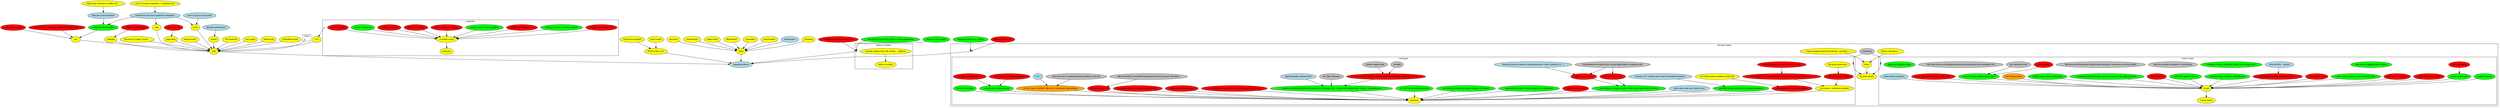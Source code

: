 digraph testmap {
graph [fontname=arial, overlap=false, compound=true, concentrate=true, overlap=false, fontsize=11];
node [fontname=arial, fontsize=11];
1270111277220380783 [label="overkill currently",fillcolor=red, style=filled]
subgraph cluster_1270111268064547092{
label="Viewer";
1270111268064547092 [label="map_Viewer", shape=point, style=filled, fillcolor=blue];
}
152789661277116954394 [label="website",fillcolor=yellow, style=filled]
1270111277211122350 [label="Shouldnt we want close compendium integration?",fillcolor=lightblue, style=filled]
1270111277210730698 [label="mailboxes are full enough",fillcolor=red, style=filled]
152789661277143707682 [label="integration and maintenance overhead",fillcolor=red, style=filled]
subgraph cluster_1270111277209805280{
label="Bottom up solution";
1270111277209805280 [label="map_Bottom up solution", shape=point, style=filled, fillcolor=blue];
152789661277143698525 [label="Bottom up solution",fillcolor=yellow, style=filled]
1270111277220499413 [label="separate installs of blog, wiki, website, ... platforms",fillcolor=yellow, style=filled]
}
1270111277211119814 [label="What kind of documentation?",fillcolor=lightblue, style=filled]
152789661277117284183 [label="wiki",fillcolor=yellow, style=filled]
152789661277117296903 [label="mailinglist",fillcolor=yellow, style=filled]
152789661277116980209 [label="distinction public/private?",fillcolor=lightblue, style=filled]
1270111277211559137 [label="proof of concept compendium -> mediawiki exists",fillcolor=yellow, style=filled]
152789661277117415677 [label="Tools",fillcolor=yellow, style=filled]
152789661277115950855 [label="Supporting software",fillcolor=lightblue, style=filled]
152789661282122594525 [label="authentication?",fillcolor=lightblue, style=filled]
152789661277117527263 [label="file server for images, movies, ...",fillcolor=yellow, style=filled]
152789661277149215195 [label="monitoring",fillcolor=yellow, style=filled]
152789661277117289684 [label="forum",fillcolor=yellow, style=filled]
152789661277117172379 [label="discussion",fillcolor=yellow, style=filled]
152789661281434806936 [label="more efficient if just need a couple of loosely coupled tools",fillcolor=green, style=filled]
1270111277211185973 [label="including the sysadmin",fillcolor=yellow, style=filled]
152789661277117183504 [label="communication",fillcolor=yellow, style=filled]
152789661281622573232 [label="quality control",fillcolor=yellow, style=filled]
152789661277117163581 [label="dissemination",fillcolor=yellow, style=filled]
1270111277210550396 [label="integrated systems (e.g., backup)",fillcolor=green, style=filled]
1270111277210566972 [label="most out of every feature",fillcolor=green, style=filled]
152789661277116944597 [label="VCS",fillcolor=yellow, style=filled]
152789661277149161925 [label="PEOPLE ARE LAZY",fillcolor=yellow, style=filled]
152789661277115968450 [label="Tasks",fillcolor=yellow, style=filled]
152789661277143667867 [label="allround, great at little",fillcolor=red, style=filled]
1270111277211187861 [label="keep it simple",fillcolor=yellow, style=filled]
152789661277117074106 [label="coordination",fillcolor=yellow, style=filled]
152789661277149227070 [label="backup solution",fillcolor=yellow, style=filled]
1270111277220361439 [label="bugtracking",fillcolor=yellow, style=filled]
152789661277147686775 [label="blog",fillcolor=yellow, style=filled]
1270111277210799482 [label="stewardship essential !",fillcolor=red, style=filled]
1270111277220215016 [label="Test framework",fillcolor=yellow, style=filled]
152789661277149118422 [label="burn graphs",fillcolor=yellow, style=filled]
1270111268060795648 [label="rationale tool",fillcolor=yellow, style=filled]
152789661277117154362 [label="documentation",fillcolor=yellow, style=filled]
152789661280915974195 [label="readme type instructions, workflow info, ...",fillcolor=yellow, style=filled]
152789661281434737055 [label="hard to get stuff out of (e.g., people like a linear manual)",fillcolor=red, style=filled]
1270111277210701563 [label="forum no real use at this point?",fillcolor=lightblue, style=filled]
subgraph cluster_152789661278594161350{
label="Subversion";
152789661278594161350 [label="map_Subversion", shape=point, style=filled, fillcolor=blue];
152789661278594199509 [label="inefficient with diskspace (2x)",fillcolor=red, style=filled]
152789661278594482019 [label="access anywhere, from any platform",fillcolor=green, style=filled]
152789661278594313895 [label="tedious moving and renaming",fillcolor=red, style=filled]
152789661278594934653 [label="will not detect disk rot",fillcolor=red, style=filled]
152789661278594373900 [label="deal with .svn folders",fillcolor=red, style=filled]
152789661278594248217 [label="excellent redundancy",fillcolor=green, style=filled]
152789661278595180744 [label="requires braincells",fillcolor=red, style=filled]
152789661278594221699 [label="saves ALL verisons, can't trim",fillcolor=red, style=filled]
152789661278594172054 [label="subversion",fillcolor=yellow, style=filled]
152789661278594190852 [label="As backup system",fillcolor=yellow, style=filled]
152789661278594262671 [label="full power of revision control and rollback",fillcolor=green, style=filled]
}
subgraph cluster_1270111277209790597{
label="Top down solution";
1270111277209790597 [label="map_Top down solution", shape=point, style=filled, fillcolor=blue];
152789661283360970046 [label="Comparison",fillcolor=gray, style=filled]
152789661283263773934 [label="Others",fillcolor=yellow, style=filled]
152789661277143554406 [label="Top down solution",fillcolor=yellow, style=filled]
subgraph cluster_152789661283263754245{
label="Custom system";
152789661283263754245 [label="map_Custom system", shape=point, style=filled, fillcolor=blue];
152789661283263890161 [label="Custom system",fillcolor=yellow, style=filled]
152789661283361072975 [label="basic file mgt but no document mgt system",fillcolor=red, style=filled]
152789661277145068059 [label="Drupal",fillcolor=yellow, style=filled]
152789661283353063427 [label="auto semantic tagging (Calais, Alchemi)",fillcolor=green, style=filled]
152789661283362088734 [label="active directory integration",fillcolor=lightblue, style=filled]
152789661283343772507 [label="Database agnostic",fillcolor=green, style=filled]
152789661283416162287 [label="clunky inherritance",fillcolor=red, style=filled]
152789661283352091046 [label="workflows, charting, dashboard, service, event handing, RDF",fillcolor=green, style=filled]
152789661283361946068 [label="access rights handling clunky",fillcolor=red, style=filled]
152789661283359890314 [label="http://www.youtube.com/watch?v=LOv94z7fk6w",fillcolor=gray, style=filled]
152789661283416469152 [label="services API needs work",fillcolor=red, style=filled]
152789661283344531998 [label="http://www.istos.it/blog/drupal-entities/drupal-entities-part-2-what-where-and-when-entities",fillcolor=gray, style=filled]
152789661283347134978 [label="follows open standards, improves interoperability",fillcolor=green, style=filled]
152789661283362330313 [label="office integration (editing, sharing, versioning, ...)",fillcolor=red, style=filled]
152789661283364898010 [label="http://openatrium.com/",fillcolor=gray, style=filled]
152789661283415663892 [label="custom content types",fillcolor=green, style=filled]
152789661283954763225 [label="no designer-like tool",fillcolor=red, style=filled]
152789661283362391740 [label="Alfresco/CMIS/... solution?",fillcolor=lightblue, style=filled]
152789661283364798503 [label="intranet frontend available (openAtrium)",fillcolor=green, style=filled]
152789661283343780445 [label="free/easy scaling, replication, load balancing",fillcolor=green, style=filled]
152789661283343633169 [label="built in RDF support if needed",fillcolor=green, style=filled]
152789661284025275278 [label="module selection",fillcolor=red, style=filled]
152789661283350133080 [label="established project with large community, userbase, many high profile sites",fillcolor=green, style=filled]
152789661283362155489 [label="flexible, mature, search system (Solr)",fillcolor=green, style=filled]
152789661283327380150 [label="fast evolving system",fillcolor=orange, style=filled]
152789661283343665218 [label="http://www.forumone.com/blogs/post/datamasher-drupal-based-data-visualization-tool",fillcolor=gray, style=filled]
152789661283367482629 [label="digital repo integration activity",fillcolor=green, style=filled]
152789661283364879524 [label="needs to mature",fillcolor=red, style=filled]
}
152789661277145513497 [label="Alfresco, openAtrium, ...",fillcolor=yellow, style=filled]
1270111277221578233 [label="Project managment sites (SourceForge, Launchpad, ...)",fillcolor=yellow, style=filled]
subgraph cluster_1270111277221852722{
label="Sharepoint";
1270111277221852722 [label="map_Sharepoint", shape=point, style=filled, fillcolor=blue];
152789661283412306562 [label="Browser support levels",fillcolor=gray, style=filled]
152789661277141409630 [label="learning curve? Training costs? Need for specialist developers?",fillcolor=lightblue, style=filled]
152789661283351430202 [label="enterprisy things not needed in decode (governance, audit, compliance, BI, ...)",fillcolor=lightblue, style=filled]
152789661277140618324 [label="Free version = sharepoint foundation",fillcolor=yellow, style=filled]
152789661283412739108 [label="moonlight",fillcolor=gray, style=filled]
152789661283327257173 [label="added value scales with institution size?",fillcolor=lightblue, style=filled]
152789661283354660305 [label="http://sharepoint.microsoft.com/en-us/buy/Pages/Editions-Comparison.aspx",fillcolor=gray, style=filled]
152789661277141350797 [label="does not replace a VCS",fillcolor=red, style=filled]
152789661277139996546 [label="not a lightweight solution (admin effort)",fillcolor=red, style=filled]
152789661277139819502 [label="IIS, SQL Server, Win2008, Office 2010, Visual studio, dependencies",fillcolor=orange, style=filled]
152789661277118060425 [label="sharepoint",fillcolor=yellow, style=filled]
152789661284016845387 [label="May rely on enterprise features",fillcolor=red, style=filled]
152789661283351334805 [label="need enterprise version",fillcolor=red, style=filled]
152789661280915198333 [label="commercial ecosystem for various plugins (e.g., dashboards)",fillcolor=green, style=filled]
152789661283324752762 [label="rich, wizardy, developer tool support (designer, VS, ribbon)",fillcolor=green, style=filled]
152789661278517285082 [label="TCO ?",fillcolor=lightblue, style=filled]
152789661283413637796 [label="SP+Office whitepaper",fillcolor=gray, style=filled]
152789661283358318047 [label="C#, .NET nice powerful frameworks",fillcolor=green, style=filled]
152789661284018072083 [label="http://stovereffect.com/2010/06/29/sharepoint-2010-licensing-part-i-the-basics/",fillcolor=gray, style=filled]
152789661283413276724 [label="need to maintain separate site if dont want to pay for public usage",fillcolor=red, style=filled]
152789661283266153836 [label="Poor integration outside of the Microsoft ecosystem client / server / file formats).",fillcolor=red, style=filled]
152789661281435596887 [label="particular plugins (e.g., wiki?) may rely on these",fillcolor=red, style=filled]
152789661283361248472 [label="importing/exporting data issues",fillcolor=red, style=filled]
152789661277140979943 [label="4GB per database size limit",fillcolor=red, style=filled]
152789661283351332680 [label="require standard edition",fillcolor=red, style=filled]
152789661283265925663 [label="dedicated anti virus and backup solution needed",fillcolor=red, style=filled]
152789661277141396847 [label="extensible through various APIs and plugins (webparts)",fillcolor=green, style=filled]
152789661283266027280 [label="https://svn.soton.ac.uk/decode/Dirk/docs/software_costs.xlsx",fillcolor=gray, style=filled]
152789661283361761742 [label="upgrade/migration dependencies?",fillcolor=lightblue, style=filled]
152789661284016818385 [label="Leverage soton sharepoint work",fillcolor=green, style=filled]
152789661277140825526 [label="missing features: taxonomy, metadata, social services, profiles, server search,..",fillcolor=red, style=filled]
152789661277142811494 [label="seamless integration with other MS solutions (IIS, Exchange, ASP, ...) and the MS desktop (office, outlook) = key selling point",fillcolor=green, style=filled]
152789661277146643482 [label="MS hosted instance available (monthly fee)",fillcolor=yellow, style=filled]
152789661283415636468 [label="flexible content types",fillcolor=green, style=filled]
152789661283328127468 [label="pay per user (CALs)",fillcolor=red, style=filled]
152789661280915505493 [label="file system workaround",fillcolor=yellow, style=filled]
152789661283350364924 [label="many features: managed accounts, mobile, patch mgt, service architecture",fillcolor=green, style=filled]
152789661284016877030 [label="license issues when going commercial?",fillcolor=red, style=filled]
}
}
1270111277210777298 [label="collaborative documentation",fillcolor=green, style=filled]
152789661277117554421 [label="build/release server",fillcolor=yellow, style=filled]

152789661281434737055 -> 152789661277117284183;
152789661277117163581 -> 152789661277115968450;
152789661277116944597 -> 152789661277117415677;
152789661281434806936 -> 1270111277209805280;
152789661277149161925 -> 152789661277115950855;
152789661277116980209 -> 152789661277116954394;
1270111277211122350 -> 152789661277147686775;
152789661277117154362 -> 152789661277115968450;
1270111277209805280 -> 152789661277115950855;
1270111268060795648 -> 152789661277117415677;
1270111268064547092 -> 152789661277117415677;
152789661277149215195 -> 152789661277115968450;
1270111277211119814 -> 1270111277210777298;
1270111277220215016 -> 152789661277117415677;
152789661278594161350 -> 152789661277116944597;
152789661277115968450 -> 152789661277115950855;
152789661277116954394 -> 152789661277117415677;
152789661277147686775 -> 152789661277117415677;
152789661277149227070 -> 152789661277117415677;
1270111277210777298 -> 152789661277117284183;
1270111277220361439 -> 152789661277117415677;
152789661277117284183 -> 152789661277117415677;
152789661281622573232 -> 152789661277115968450;
1270111277211559137 -> 1270111277211122350;
152789661280915974195 -> 1270111277211119814;
152789661277117074106 -> 152789661277115968450;
152789661277117554421 -> 152789661277117415677;
152789661282122594525 -> 152789661277115968450;
1270111277209790597 -> 152789661277115950855;
152789661277117527263 -> 152789661277117415677;
152789661277143667867 -> 1270111277209790597;
152789661277117289684 -> 152789661277117415677;
1270111277210550396 -> 1270111277209790597;
1270111277210730698 -> 152789661277117296903;
1270111277211187861 -> 152789661277149161925;
152789661277117183504 -> 152789661277115968450;
152789661277149118422 -> 152789661277117415677;
152789661277143707682 -> 1270111277209805280;
1270111277220380783 -> 1270111277220361439;
1270111277211185973 -> 152789661277149161925;
1270111277210701563 -> 152789661277117289684;
152789661277117172379 -> 152789661277115968450;
1270111277210566972 -> 1270111277209805280;
152789661277117415677 -> 152789661277115950855;
152789661277117296903 -> 152789661277117415677;
1270111277211122350 -> 1270111277210777298;
1270111277210799482 -> 152789661277117284183;
1270111277211122350 -> 152789661277117289684;
1270111277220499413 -> 152789661277143698525;
152789661278594313895 -> 152789661278594190852;
152789661278594190852 -> 152789661278594172054;
152789661278595180744 -> 152789661278594190852;
152789661278594262671 -> 152789661278594190852;
152789661278594373900 -> 152789661278594190852;
152789661278594199509 -> 152789661278594190852;
152789661278594221699 -> 152789661278594190852;
152789661278594934653 -> 152789661278594190852;
152789661278594248217 -> 152789661278594190852;
152789661278594482019 -> 152789661278594190852;
152789661283360970046 -> 1270111277221852722;
152789661277145513497 -> 152789661283263773934;
1270111277221852722 -> 152789661277143554406;
152789661283360970046 -> 152789661283263754245;
1270111277221578233 -> 152789661283263773934;
152789661283263773934 -> 152789661277143554406;
152789661283263754245 -> 152789661277143554406;
152789661283347134978 -> 152789661277145068059;
152789661283343772507 -> 152789661277145068059;
152789661283361946068 -> 152789661277145068059;
152789661283364798503 -> 152789661277145068059;
152789661283361072975 -> 152789661277145068059;
152789661283362155489 -> 152789661277145068059;
152789661283416162287 -> 152789661283415663892;
152789661283327380150 -> 152789661277145068059;
152789661283362330313 -> 152789661277145068059;
152789661277145068059 -> 152789661283263890161;
152789661283362088734 -> 152789661277145068059;
152789661283343780445 -> 152789661277145068059;
152789661283416469152 -> 152789661277145068059;
152789661283343633169 -> 152789661277145068059;
152789661283364898010 -> 152789661283364798503;
152789661283364879524 -> 152789661283364798503;
152789661283954763225 -> 152789661277145068059;
152789661283350133080 -> 152789661277145068059;
152789661284025275278 -> 152789661277145068059;
152789661283415663892 -> 152789661277145068059;
152789661283362391740 -> 152789661283362330313;
152789661277140825526 -> 152789661277140618324;
152789661278517285082 -> 152789661277139819502;
152789661283413276724 -> 152789661277118060425;
152789661277139819502 -> 152789661277118060425;
152789661283350364924 -> 152789661277118060425;
152789661283266153836 -> 152789661277142811494;
152789661277141350797 -> 152789661277118060425;
152789661284018072083 -> 152789661283328127468;
152789661283358318047 -> 152789661277118060425;
152789661277139996546 -> 152789661277118060425;
152789661283351334805 -> 152789661283350364924;
152789661283412306562 -> 152789661283266153836;
152789661283328127468 -> 152789661277118060425;
152789661283351430202 -> 152789661283351332680;
152789661283361761742 -> 152789661277142811494;
152789661283354660305 -> 152789661283351334805;
152789661283361248472 -> 152789661277118060425;
152789661283266027280 -> 152789661277139819502;
152789661283413637796 -> 152789661277142811494;
152789661280915198333 -> 152789661277118060425;
152789661280915505493 -> 152789661277140979943;
152789661277140979943 -> 152789661277140618324;
152789661284016845387 -> 152789661284016818385;
152789661283415636468 -> 152789661277118060425;
152789661277141396847 -> 152789661277118060425;
152789661277142811494 -> 152789661277118060425;
152789661277141409630 -> 152789661277141396847;
152789661283265925663 -> 152789661277118060425;
152789661277146643482 -> 152789661277139996546;
152789661284016877030 -> 152789661284016818385;
152789661277140618324 -> 152789661277118060425;
152789661283354660305 -> 152789661283351332680;
152789661283327257173 -> 152789661277118060425;
152789661283351332680 -> 152789661283350364924;
152789661281435596887 -> 152789661277140825526;
152789661283412739108 -> 152789661283266153836;
152789661283324752762 -> 152789661277118060425;
152789661284016818385 -> 152789661277118060425;
}
